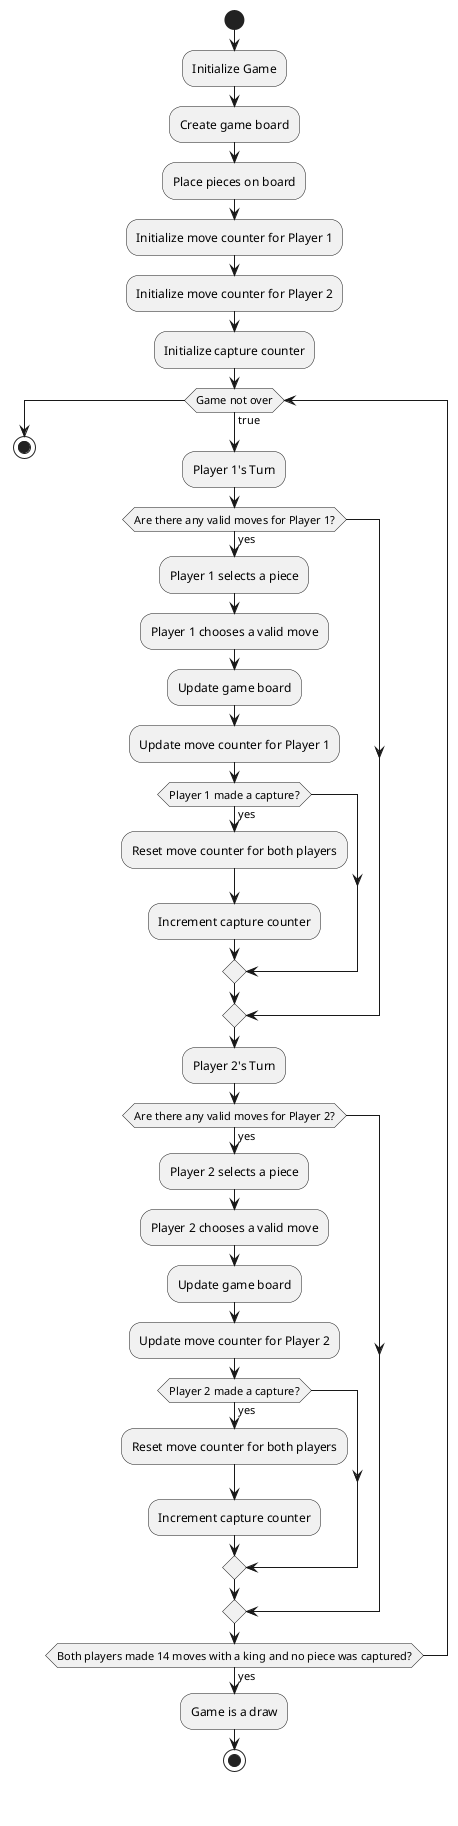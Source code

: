 @startuml
start

:Initialize Game;
:Create game board;
:Place pieces on board;
:Initialize move counter for Player 1;
:Initialize move counter for Player 2;
:Initialize capture counter;

while (Game not over) is (true)
  :Player 1's Turn;
  if (Are there any valid moves for Player 1?) then (yes)
    :Player 1 selects a piece;
    :Player 1 chooses a valid move;
    :Update game board;
    :Update move counter for Player 1;
    if (Player 1 made a capture?) then (yes)
      :Reset move counter for both players;
      :Increment capture counter;
    endif
  endif

  :Player 2's Turn;
  if (Are there any valid moves for Player 2?) then (yes)
    :Player 2 selects a piece;
    :Player 2 chooses a valid move;
    :Update game board;
    :Update move counter for Player 2;
    if (Player 2 made a capture?) then (yes)
      :Reset move counter for both players;
      :Increment capture counter;
    endif
  endif

  if (Both players made 14 moves with a king and no piece was captured?) then (yes)
    :Game is a draw;
    stop
  endif
endwhile

stop
@enduml
